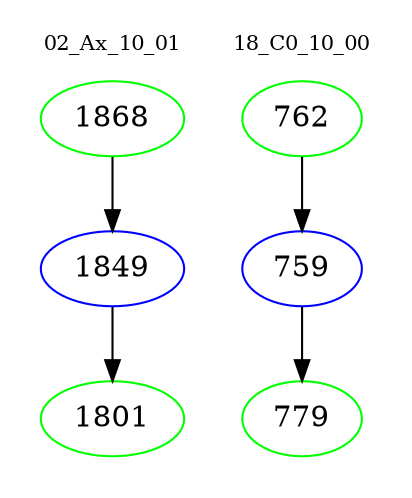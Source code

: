 digraph{
subgraph cluster_0 {
color = white
label = "02_Ax_10_01";
fontsize=10;
T0_1868 [label="1868", color="green"]
T0_1868 -> T0_1849 [color="black"]
T0_1849 [label="1849", color="blue"]
T0_1849 -> T0_1801 [color="black"]
T0_1801 [label="1801", color="green"]
}
subgraph cluster_1 {
color = white
label = "18_C0_10_00";
fontsize=10;
T1_762 [label="762", color="green"]
T1_762 -> T1_759 [color="black"]
T1_759 [label="759", color="blue"]
T1_759 -> T1_779 [color="black"]
T1_779 [label="779", color="green"]
}
}
